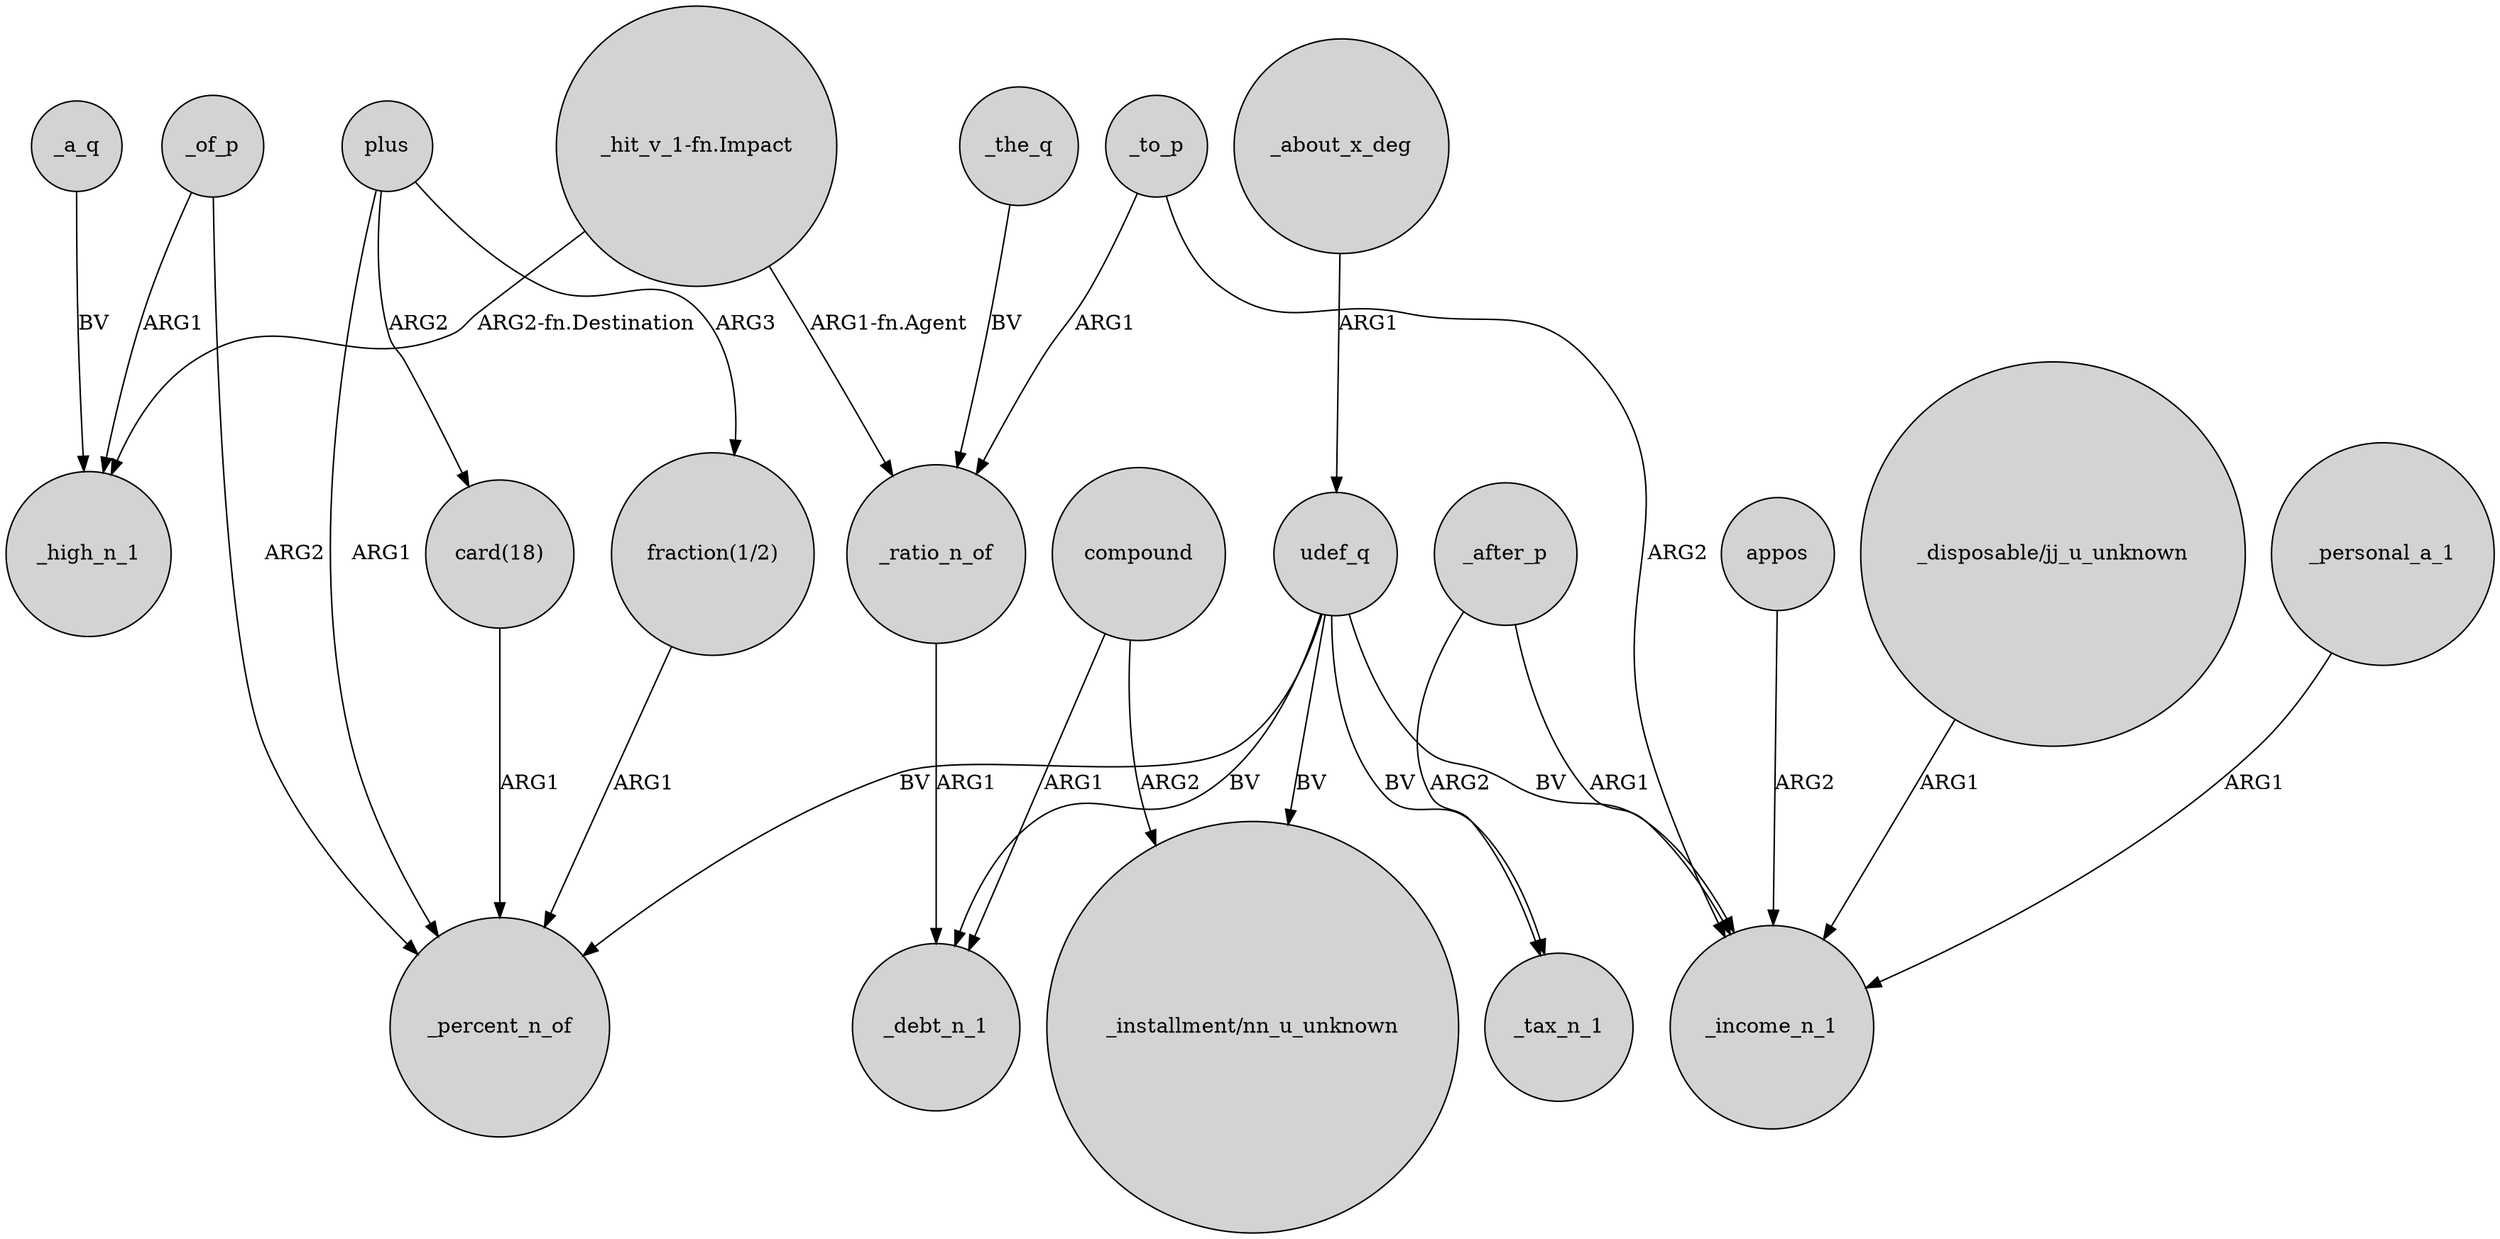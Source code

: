 digraph {
	node [shape=circle style=filled]
	_a_q -> _high_n_1 [label=BV]
	compound -> _debt_n_1 [label=ARG1]
	"card(18)" -> _percent_n_of [label=ARG1]
	udef_q -> _debt_n_1 [label=BV]
	_after_p -> _tax_n_1 [label=ARG2]
	plus -> _percent_n_of [label=ARG1]
	_to_p -> _income_n_1 [label=ARG2]
	plus -> "card(18)" [label=ARG2]
	compound -> "_installment/nn_u_unknown" [label=ARG2]
	_about_x_deg -> udef_q [label=ARG1]
	"_hit_v_1-fn.Impact" -> _ratio_n_of [label="ARG1-fn.Agent"]
	udef_q -> _tax_n_1 [label=BV]
	_of_p -> _percent_n_of [label=ARG2]
	udef_q -> "_installment/nn_u_unknown" [label=BV]
	_of_p -> _high_n_1 [label=ARG1]
	_to_p -> _ratio_n_of [label=ARG1]
	_the_q -> _ratio_n_of [label=BV]
	"_hit_v_1-fn.Impact" -> _high_n_1 [label="ARG2-fn.Destination"]
	appos -> _income_n_1 [label=ARG2]
	"_disposable/jj_u_unknown" -> _income_n_1 [label=ARG1]
	plus -> "fraction(1/2)" [label=ARG3]
	"fraction(1/2)" -> _percent_n_of [label=ARG1]
	udef_q -> _percent_n_of [label=BV]
	_ratio_n_of -> _debt_n_1 [label=ARG1]
	_personal_a_1 -> _income_n_1 [label=ARG1]
	_after_p -> _income_n_1 [label=ARG1]
	udef_q -> _income_n_1 [label=BV]
}
